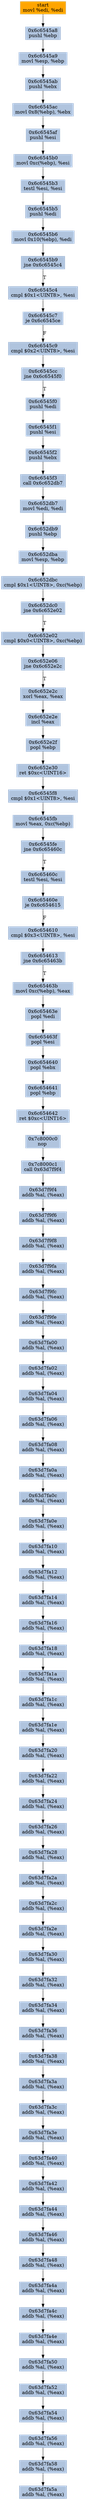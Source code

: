 digraph G {
node[shape=rectangle,style=filled,fillcolor=lightsteelblue,color=lightsteelblue]
bgcolor="transparent"
a0x6c6545a6movl_edi_edi[label="start\nmovl %edi, %edi",color="lightgrey",fillcolor="orange"];
a0x6c6545a8pushl_ebp[label="0x6c6545a8\npushl %ebp"];
a0x6c6545a9movl_esp_ebp[label="0x6c6545a9\nmovl %esp, %ebp"];
a0x6c6545abpushl_ebx[label="0x6c6545ab\npushl %ebx"];
a0x6c6545acmovl_0x8ebp__ebx[label="0x6c6545ac\nmovl 0x8(%ebp), %ebx"];
a0x6c6545afpushl_esi[label="0x6c6545af\npushl %esi"];
a0x6c6545b0movl_0xcebp__esi[label="0x6c6545b0\nmovl 0xc(%ebp), %esi"];
a0x6c6545b3testl_esi_esi[label="0x6c6545b3\ntestl %esi, %esi"];
a0x6c6545b5pushl_edi[label="0x6c6545b5\npushl %edi"];
a0x6c6545b6movl_0x10ebp__edi[label="0x6c6545b6\nmovl 0x10(%ebp), %edi"];
a0x6c6545b9jne_0x6c6545c4[label="0x6c6545b9\njne 0x6c6545c4"];
a0x6c6545c4cmpl_0x1UINT8_esi[label="0x6c6545c4\ncmpl $0x1<UINT8>, %esi"];
a0x6c6545c7je_0x6c6545ce[label="0x6c6545c7\nje 0x6c6545ce"];
a0x6c6545c9cmpl_0x2UINT8_esi[label="0x6c6545c9\ncmpl $0x2<UINT8>, %esi"];
a0x6c6545ccjne_0x6c6545f0[label="0x6c6545cc\njne 0x6c6545f0"];
a0x6c6545f0pushl_edi[label="0x6c6545f0\npushl %edi"];
a0x6c6545f1pushl_esi[label="0x6c6545f1\npushl %esi"];
a0x6c6545f2pushl_ebx[label="0x6c6545f2\npushl %ebx"];
a0x6c6545f3call_0x6c652db7[label="0x6c6545f3\ncall 0x6c652db7"];
a0x6c652db7movl_edi_edi[label="0x6c652db7\nmovl %edi, %edi"];
a0x6c652db9pushl_ebp[label="0x6c652db9\npushl %ebp"];
a0x6c652dbamovl_esp_ebp[label="0x6c652dba\nmovl %esp, %ebp"];
a0x6c652dbccmpl_0x1UINT8_0xcebp_[label="0x6c652dbc\ncmpl $0x1<UINT8>, 0xc(%ebp)"];
a0x6c652dc0jne_0x6c652e02[label="0x6c652dc0\njne 0x6c652e02"];
a0x6c652e02cmpl_0x0UINT8_0xcebp_[label="0x6c652e02\ncmpl $0x0<UINT8>, 0xc(%ebp)"];
a0x6c652e06jne_0x6c652e2c[label="0x6c652e06\njne 0x6c652e2c"];
a0x6c652e2cxorl_eax_eax[label="0x6c652e2c\nxorl %eax, %eax"];
a0x6c652e2eincl_eax[label="0x6c652e2e\nincl %eax"];
a0x6c652e2fpopl_ebp[label="0x6c652e2f\npopl %ebp"];
a0x6c652e30ret_0xcUINT16[label="0x6c652e30\nret $0xc<UINT16>"];
a0x6c6545f8cmpl_0x1UINT8_esi[label="0x6c6545f8\ncmpl $0x1<UINT8>, %esi"];
a0x6c6545fbmovl_eax_0xcebp_[label="0x6c6545fb\nmovl %eax, 0xc(%ebp)"];
a0x6c6545fejne_0x6c65460c[label="0x6c6545fe\njne 0x6c65460c"];
a0x6c65460ctestl_esi_esi[label="0x6c65460c\ntestl %esi, %esi"];
a0x6c65460eje_0x6c654615[label="0x6c65460e\nje 0x6c654615"];
a0x6c654610cmpl_0x3UINT8_esi[label="0x6c654610\ncmpl $0x3<UINT8>, %esi"];
a0x6c654613jne_0x6c65463b[label="0x6c654613\njne 0x6c65463b"];
a0x6c65463bmovl_0xcebp__eax[label="0x6c65463b\nmovl 0xc(%ebp), %eax"];
a0x6c65463epopl_edi[label="0x6c65463e\npopl %edi"];
a0x6c65463fpopl_esi[label="0x6c65463f\npopl %esi"];
a0x6c654640popl_ebx[label="0x6c654640\npopl %ebx"];
a0x6c654641popl_ebp[label="0x6c654641\npopl %ebp"];
a0x6c654642ret_0xcUINT16[label="0x6c654642\nret $0xc<UINT16>"];
a0x7c8000c0nop_[label="0x7c8000c0\nnop "];
a0x7c8000c1call_0x63d7f9f4[label="0x7c8000c1\ncall 0x63d7f9f4"];
a0x63d7f9f4addb_al_eax_[label="0x63d7f9f4\naddb %al, (%eax)"];
a0x63d7f9f6addb_al_eax_[label="0x63d7f9f6\naddb %al, (%eax)"];
a0x63d7f9f8addb_al_eax_[label="0x63d7f9f8\naddb %al, (%eax)"];
a0x63d7f9faaddb_al_eax_[label="0x63d7f9fa\naddb %al, (%eax)"];
a0x63d7f9fcaddb_al_eax_[label="0x63d7f9fc\naddb %al, (%eax)"];
a0x63d7f9feaddb_al_eax_[label="0x63d7f9fe\naddb %al, (%eax)"];
a0x63d7fa00addb_al_eax_[label="0x63d7fa00\naddb %al, (%eax)"];
a0x63d7fa02addb_al_eax_[label="0x63d7fa02\naddb %al, (%eax)"];
a0x63d7fa04addb_al_eax_[label="0x63d7fa04\naddb %al, (%eax)"];
a0x63d7fa06addb_al_eax_[label="0x63d7fa06\naddb %al, (%eax)"];
a0x63d7fa08addb_al_eax_[label="0x63d7fa08\naddb %al, (%eax)"];
a0x63d7fa0aaddb_al_eax_[label="0x63d7fa0a\naddb %al, (%eax)"];
a0x63d7fa0caddb_al_eax_[label="0x63d7fa0c\naddb %al, (%eax)"];
a0x63d7fa0eaddb_al_eax_[label="0x63d7fa0e\naddb %al, (%eax)"];
a0x63d7fa10addb_al_eax_[label="0x63d7fa10\naddb %al, (%eax)"];
a0x63d7fa12addb_al_eax_[label="0x63d7fa12\naddb %al, (%eax)"];
a0x63d7fa14addb_al_eax_[label="0x63d7fa14\naddb %al, (%eax)"];
a0x63d7fa16addb_al_eax_[label="0x63d7fa16\naddb %al, (%eax)"];
a0x63d7fa18addb_al_eax_[label="0x63d7fa18\naddb %al, (%eax)"];
a0x63d7fa1aaddb_al_eax_[label="0x63d7fa1a\naddb %al, (%eax)"];
a0x63d7fa1caddb_al_eax_[label="0x63d7fa1c\naddb %al, (%eax)"];
a0x63d7fa1eaddb_al_eax_[label="0x63d7fa1e\naddb %al, (%eax)"];
a0x63d7fa20addb_al_eax_[label="0x63d7fa20\naddb %al, (%eax)"];
a0x63d7fa22addb_al_eax_[label="0x63d7fa22\naddb %al, (%eax)"];
a0x63d7fa24addb_al_eax_[label="0x63d7fa24\naddb %al, (%eax)"];
a0x63d7fa26addb_al_eax_[label="0x63d7fa26\naddb %al, (%eax)"];
a0x63d7fa28addb_al_eax_[label="0x63d7fa28\naddb %al, (%eax)"];
a0x63d7fa2aaddb_al_eax_[label="0x63d7fa2a\naddb %al, (%eax)"];
a0x63d7fa2caddb_al_eax_[label="0x63d7fa2c\naddb %al, (%eax)"];
a0x63d7fa2eaddb_al_eax_[label="0x63d7fa2e\naddb %al, (%eax)"];
a0x63d7fa30addb_al_eax_[label="0x63d7fa30\naddb %al, (%eax)"];
a0x63d7fa32addb_al_eax_[label="0x63d7fa32\naddb %al, (%eax)"];
a0x63d7fa34addb_al_eax_[label="0x63d7fa34\naddb %al, (%eax)"];
a0x63d7fa36addb_al_eax_[label="0x63d7fa36\naddb %al, (%eax)"];
a0x63d7fa38addb_al_eax_[label="0x63d7fa38\naddb %al, (%eax)"];
a0x63d7fa3aaddb_al_eax_[label="0x63d7fa3a\naddb %al, (%eax)"];
a0x63d7fa3caddb_al_eax_[label="0x63d7fa3c\naddb %al, (%eax)"];
a0x63d7fa3eaddb_al_eax_[label="0x63d7fa3e\naddb %al, (%eax)"];
a0x63d7fa40addb_al_eax_[label="0x63d7fa40\naddb %al, (%eax)"];
a0x63d7fa42addb_al_eax_[label="0x63d7fa42\naddb %al, (%eax)"];
a0x63d7fa44addb_al_eax_[label="0x63d7fa44\naddb %al, (%eax)"];
a0x63d7fa46addb_al_eax_[label="0x63d7fa46\naddb %al, (%eax)"];
a0x63d7fa48addb_al_eax_[label="0x63d7fa48\naddb %al, (%eax)"];
a0x63d7fa4aaddb_al_eax_[label="0x63d7fa4a\naddb %al, (%eax)"];
a0x63d7fa4caddb_al_eax_[label="0x63d7fa4c\naddb %al, (%eax)"];
a0x63d7fa4eaddb_al_eax_[label="0x63d7fa4e\naddb %al, (%eax)"];
a0x63d7fa50addb_al_eax_[label="0x63d7fa50\naddb %al, (%eax)"];
a0x63d7fa52addb_al_eax_[label="0x63d7fa52\naddb %al, (%eax)"];
a0x63d7fa54addb_al_eax_[label="0x63d7fa54\naddb %al, (%eax)"];
a0x63d7fa56addb_al_eax_[label="0x63d7fa56\naddb %al, (%eax)"];
a0x63d7fa58addb_al_eax_[label="0x63d7fa58\naddb %al, (%eax)"];
a0x63d7fa5aaddb_al_eax_[label="0x63d7fa5a\naddb %al, (%eax)"];
a0x6c6545a6movl_edi_edi -> a0x6c6545a8pushl_ebp [color="#000000"];
a0x6c6545a8pushl_ebp -> a0x6c6545a9movl_esp_ebp [color="#000000"];
a0x6c6545a9movl_esp_ebp -> a0x6c6545abpushl_ebx [color="#000000"];
a0x6c6545abpushl_ebx -> a0x6c6545acmovl_0x8ebp__ebx [color="#000000"];
a0x6c6545acmovl_0x8ebp__ebx -> a0x6c6545afpushl_esi [color="#000000"];
a0x6c6545afpushl_esi -> a0x6c6545b0movl_0xcebp__esi [color="#000000"];
a0x6c6545b0movl_0xcebp__esi -> a0x6c6545b3testl_esi_esi [color="#000000"];
a0x6c6545b3testl_esi_esi -> a0x6c6545b5pushl_edi [color="#000000"];
a0x6c6545b5pushl_edi -> a0x6c6545b6movl_0x10ebp__edi [color="#000000"];
a0x6c6545b6movl_0x10ebp__edi -> a0x6c6545b9jne_0x6c6545c4 [color="#000000"];
a0x6c6545b9jne_0x6c6545c4 -> a0x6c6545c4cmpl_0x1UINT8_esi [color="#000000",label="T"];
a0x6c6545c4cmpl_0x1UINT8_esi -> a0x6c6545c7je_0x6c6545ce [color="#000000"];
a0x6c6545c7je_0x6c6545ce -> a0x6c6545c9cmpl_0x2UINT8_esi [color="#000000",label="F"];
a0x6c6545c9cmpl_0x2UINT8_esi -> a0x6c6545ccjne_0x6c6545f0 [color="#000000"];
a0x6c6545ccjne_0x6c6545f0 -> a0x6c6545f0pushl_edi [color="#000000",label="T"];
a0x6c6545f0pushl_edi -> a0x6c6545f1pushl_esi [color="#000000"];
a0x6c6545f1pushl_esi -> a0x6c6545f2pushl_ebx [color="#000000"];
a0x6c6545f2pushl_ebx -> a0x6c6545f3call_0x6c652db7 [color="#000000"];
a0x6c6545f3call_0x6c652db7 -> a0x6c652db7movl_edi_edi [color="#000000"];
a0x6c652db7movl_edi_edi -> a0x6c652db9pushl_ebp [color="#000000"];
a0x6c652db9pushl_ebp -> a0x6c652dbamovl_esp_ebp [color="#000000"];
a0x6c652dbamovl_esp_ebp -> a0x6c652dbccmpl_0x1UINT8_0xcebp_ [color="#000000"];
a0x6c652dbccmpl_0x1UINT8_0xcebp_ -> a0x6c652dc0jne_0x6c652e02 [color="#000000"];
a0x6c652dc0jne_0x6c652e02 -> a0x6c652e02cmpl_0x0UINT8_0xcebp_ [color="#000000",label="T"];
a0x6c652e02cmpl_0x0UINT8_0xcebp_ -> a0x6c652e06jne_0x6c652e2c [color="#000000"];
a0x6c652e06jne_0x6c652e2c -> a0x6c652e2cxorl_eax_eax [color="#000000",label="T"];
a0x6c652e2cxorl_eax_eax -> a0x6c652e2eincl_eax [color="#000000"];
a0x6c652e2eincl_eax -> a0x6c652e2fpopl_ebp [color="#000000"];
a0x6c652e2fpopl_ebp -> a0x6c652e30ret_0xcUINT16 [color="#000000"];
a0x6c652e30ret_0xcUINT16 -> a0x6c6545f8cmpl_0x1UINT8_esi [color="#000000"];
a0x6c6545f8cmpl_0x1UINT8_esi -> a0x6c6545fbmovl_eax_0xcebp_ [color="#000000"];
a0x6c6545fbmovl_eax_0xcebp_ -> a0x6c6545fejne_0x6c65460c [color="#000000"];
a0x6c6545fejne_0x6c65460c -> a0x6c65460ctestl_esi_esi [color="#000000",label="T"];
a0x6c65460ctestl_esi_esi -> a0x6c65460eje_0x6c654615 [color="#000000"];
a0x6c65460eje_0x6c654615 -> a0x6c654610cmpl_0x3UINT8_esi [color="#000000",label="F"];
a0x6c654610cmpl_0x3UINT8_esi -> a0x6c654613jne_0x6c65463b [color="#000000"];
a0x6c654613jne_0x6c65463b -> a0x6c65463bmovl_0xcebp__eax [color="#000000",label="T"];
a0x6c65463bmovl_0xcebp__eax -> a0x6c65463epopl_edi [color="#000000"];
a0x6c65463epopl_edi -> a0x6c65463fpopl_esi [color="#000000"];
a0x6c65463fpopl_esi -> a0x6c654640popl_ebx [color="#000000"];
a0x6c654640popl_ebx -> a0x6c654641popl_ebp [color="#000000"];
a0x6c654641popl_ebp -> a0x6c654642ret_0xcUINT16 [color="#000000"];
a0x6c654642ret_0xcUINT16 -> a0x7c8000c0nop_ [color="#000000"];
a0x7c8000c0nop_ -> a0x7c8000c1call_0x63d7f9f4 [color="#000000"];
a0x7c8000c1call_0x63d7f9f4 -> a0x63d7f9f4addb_al_eax_ [color="#000000"];
a0x63d7f9f4addb_al_eax_ -> a0x63d7f9f6addb_al_eax_ [color="#000000"];
a0x63d7f9f6addb_al_eax_ -> a0x63d7f9f8addb_al_eax_ [color="#000000"];
a0x63d7f9f8addb_al_eax_ -> a0x63d7f9faaddb_al_eax_ [color="#000000"];
a0x63d7f9faaddb_al_eax_ -> a0x63d7f9fcaddb_al_eax_ [color="#000000"];
a0x63d7f9fcaddb_al_eax_ -> a0x63d7f9feaddb_al_eax_ [color="#000000"];
a0x63d7f9feaddb_al_eax_ -> a0x63d7fa00addb_al_eax_ [color="#000000"];
a0x63d7fa00addb_al_eax_ -> a0x63d7fa02addb_al_eax_ [color="#000000"];
a0x63d7fa02addb_al_eax_ -> a0x63d7fa04addb_al_eax_ [color="#000000"];
a0x63d7fa04addb_al_eax_ -> a0x63d7fa06addb_al_eax_ [color="#000000"];
a0x63d7fa06addb_al_eax_ -> a0x63d7fa08addb_al_eax_ [color="#000000"];
a0x63d7fa08addb_al_eax_ -> a0x63d7fa0aaddb_al_eax_ [color="#000000"];
a0x63d7fa0aaddb_al_eax_ -> a0x63d7fa0caddb_al_eax_ [color="#000000"];
a0x63d7fa0caddb_al_eax_ -> a0x63d7fa0eaddb_al_eax_ [color="#000000"];
a0x63d7fa0eaddb_al_eax_ -> a0x63d7fa10addb_al_eax_ [color="#000000"];
a0x63d7fa10addb_al_eax_ -> a0x63d7fa12addb_al_eax_ [color="#000000"];
a0x63d7fa12addb_al_eax_ -> a0x63d7fa14addb_al_eax_ [color="#000000"];
a0x63d7fa14addb_al_eax_ -> a0x63d7fa16addb_al_eax_ [color="#000000"];
a0x63d7fa16addb_al_eax_ -> a0x63d7fa18addb_al_eax_ [color="#000000"];
a0x63d7fa18addb_al_eax_ -> a0x63d7fa1aaddb_al_eax_ [color="#000000"];
a0x63d7fa1aaddb_al_eax_ -> a0x63d7fa1caddb_al_eax_ [color="#000000"];
a0x63d7fa1caddb_al_eax_ -> a0x63d7fa1eaddb_al_eax_ [color="#000000"];
a0x63d7fa1eaddb_al_eax_ -> a0x63d7fa20addb_al_eax_ [color="#000000"];
a0x63d7fa20addb_al_eax_ -> a0x63d7fa22addb_al_eax_ [color="#000000"];
a0x63d7fa22addb_al_eax_ -> a0x63d7fa24addb_al_eax_ [color="#000000"];
a0x63d7fa24addb_al_eax_ -> a0x63d7fa26addb_al_eax_ [color="#000000"];
a0x63d7fa26addb_al_eax_ -> a0x63d7fa28addb_al_eax_ [color="#000000"];
a0x63d7fa28addb_al_eax_ -> a0x63d7fa2aaddb_al_eax_ [color="#000000"];
a0x63d7fa2aaddb_al_eax_ -> a0x63d7fa2caddb_al_eax_ [color="#000000"];
a0x63d7fa2caddb_al_eax_ -> a0x63d7fa2eaddb_al_eax_ [color="#000000"];
a0x63d7fa2eaddb_al_eax_ -> a0x63d7fa30addb_al_eax_ [color="#000000"];
a0x63d7fa30addb_al_eax_ -> a0x63d7fa32addb_al_eax_ [color="#000000"];
a0x63d7fa32addb_al_eax_ -> a0x63d7fa34addb_al_eax_ [color="#000000"];
a0x63d7fa34addb_al_eax_ -> a0x63d7fa36addb_al_eax_ [color="#000000"];
a0x63d7fa36addb_al_eax_ -> a0x63d7fa38addb_al_eax_ [color="#000000"];
a0x63d7fa38addb_al_eax_ -> a0x63d7fa3aaddb_al_eax_ [color="#000000"];
a0x63d7fa3aaddb_al_eax_ -> a0x63d7fa3caddb_al_eax_ [color="#000000"];
a0x63d7fa3caddb_al_eax_ -> a0x63d7fa3eaddb_al_eax_ [color="#000000"];
a0x63d7fa3eaddb_al_eax_ -> a0x63d7fa40addb_al_eax_ [color="#000000"];
a0x63d7fa40addb_al_eax_ -> a0x63d7fa42addb_al_eax_ [color="#000000"];
a0x63d7fa42addb_al_eax_ -> a0x63d7fa44addb_al_eax_ [color="#000000"];
a0x63d7fa44addb_al_eax_ -> a0x63d7fa46addb_al_eax_ [color="#000000"];
a0x63d7fa46addb_al_eax_ -> a0x63d7fa48addb_al_eax_ [color="#000000"];
a0x63d7fa48addb_al_eax_ -> a0x63d7fa4aaddb_al_eax_ [color="#000000"];
a0x63d7fa4aaddb_al_eax_ -> a0x63d7fa4caddb_al_eax_ [color="#000000"];
a0x63d7fa4caddb_al_eax_ -> a0x63d7fa4eaddb_al_eax_ [color="#000000"];
a0x63d7fa4eaddb_al_eax_ -> a0x63d7fa50addb_al_eax_ [color="#000000"];
a0x63d7fa50addb_al_eax_ -> a0x63d7fa52addb_al_eax_ [color="#000000"];
a0x63d7fa52addb_al_eax_ -> a0x63d7fa54addb_al_eax_ [color="#000000"];
a0x63d7fa54addb_al_eax_ -> a0x63d7fa56addb_al_eax_ [color="#000000"];
a0x63d7fa56addb_al_eax_ -> a0x63d7fa58addb_al_eax_ [color="#000000"];
a0x63d7fa58addb_al_eax_ -> a0x63d7fa5aaddb_al_eax_ [color="#000000"];
}
